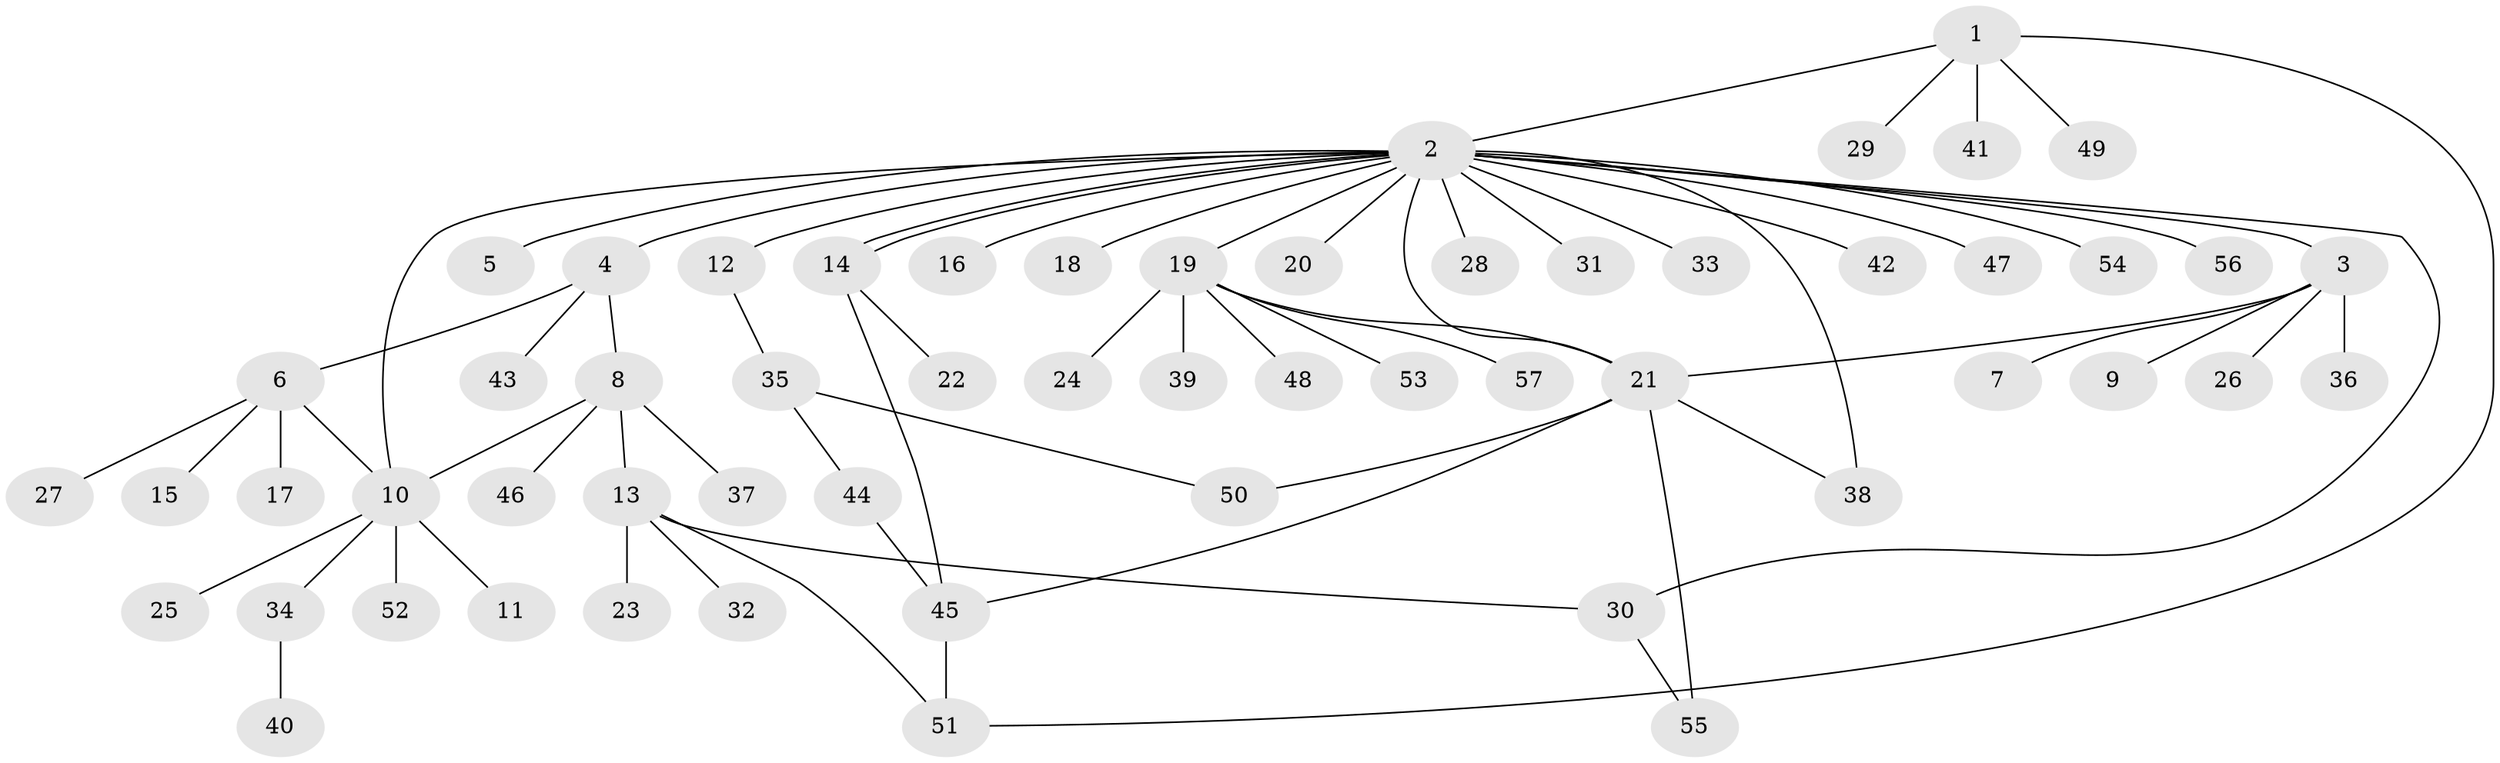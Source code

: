 // coarse degree distribution, {5: 0.1794871794871795, 20: 0.02564102564102564, 3: 0.05128205128205128, 1: 0.6923076923076923, 6: 0.02564102564102564, 2: 0.02564102564102564}
// Generated by graph-tools (version 1.1) at 2025/18/03/04/25 18:18:24]
// undirected, 57 vertices, 69 edges
graph export_dot {
graph [start="1"]
  node [color=gray90,style=filled];
  1;
  2;
  3;
  4;
  5;
  6;
  7;
  8;
  9;
  10;
  11;
  12;
  13;
  14;
  15;
  16;
  17;
  18;
  19;
  20;
  21;
  22;
  23;
  24;
  25;
  26;
  27;
  28;
  29;
  30;
  31;
  32;
  33;
  34;
  35;
  36;
  37;
  38;
  39;
  40;
  41;
  42;
  43;
  44;
  45;
  46;
  47;
  48;
  49;
  50;
  51;
  52;
  53;
  54;
  55;
  56;
  57;
  1 -- 2;
  1 -- 29;
  1 -- 41;
  1 -- 49;
  1 -- 51;
  2 -- 3;
  2 -- 4;
  2 -- 5;
  2 -- 10;
  2 -- 12;
  2 -- 14;
  2 -- 14;
  2 -- 16;
  2 -- 18;
  2 -- 19;
  2 -- 20;
  2 -- 21;
  2 -- 28;
  2 -- 30;
  2 -- 31;
  2 -- 33;
  2 -- 38;
  2 -- 42;
  2 -- 47;
  2 -- 54;
  2 -- 56;
  3 -- 7;
  3 -- 9;
  3 -- 21;
  3 -- 26;
  3 -- 36;
  4 -- 6;
  4 -- 8;
  4 -- 43;
  6 -- 10;
  6 -- 15;
  6 -- 17;
  6 -- 27;
  8 -- 10;
  8 -- 13;
  8 -- 37;
  8 -- 46;
  10 -- 11;
  10 -- 25;
  10 -- 34;
  10 -- 52;
  12 -- 35;
  13 -- 23;
  13 -- 30;
  13 -- 32;
  13 -- 51;
  14 -- 22;
  14 -- 45;
  19 -- 21;
  19 -- 24;
  19 -- 39;
  19 -- 48;
  19 -- 53;
  19 -- 57;
  21 -- 38;
  21 -- 45;
  21 -- 50;
  21 -- 55;
  30 -- 55;
  34 -- 40;
  35 -- 44;
  35 -- 50;
  44 -- 45;
  45 -- 51;
}
